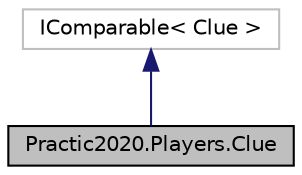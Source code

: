 digraph "Practic2020.Players.Clue"
{
 // LATEX_PDF_SIZE
  edge [fontname="Helvetica",fontsize="10",labelfontname="Helvetica",labelfontsize="10"];
  node [fontname="Helvetica",fontsize="10",shape=record];
  Node1 [label="Practic2020.Players.Clue",height=0.2,width=0.4,color="black", fillcolor="grey75", style="filled", fontcolor="black",tooltip="Воспоминия о событиях в игре"];
  Node2 -> Node1 [dir="back",color="midnightblue",fontsize="10",style="solid",fontname="Helvetica"];
  Node2 [label="IComparable\< Clue \>",height=0.2,width=0.4,color="grey75", fillcolor="white", style="filled",tooltip=" "];
}
